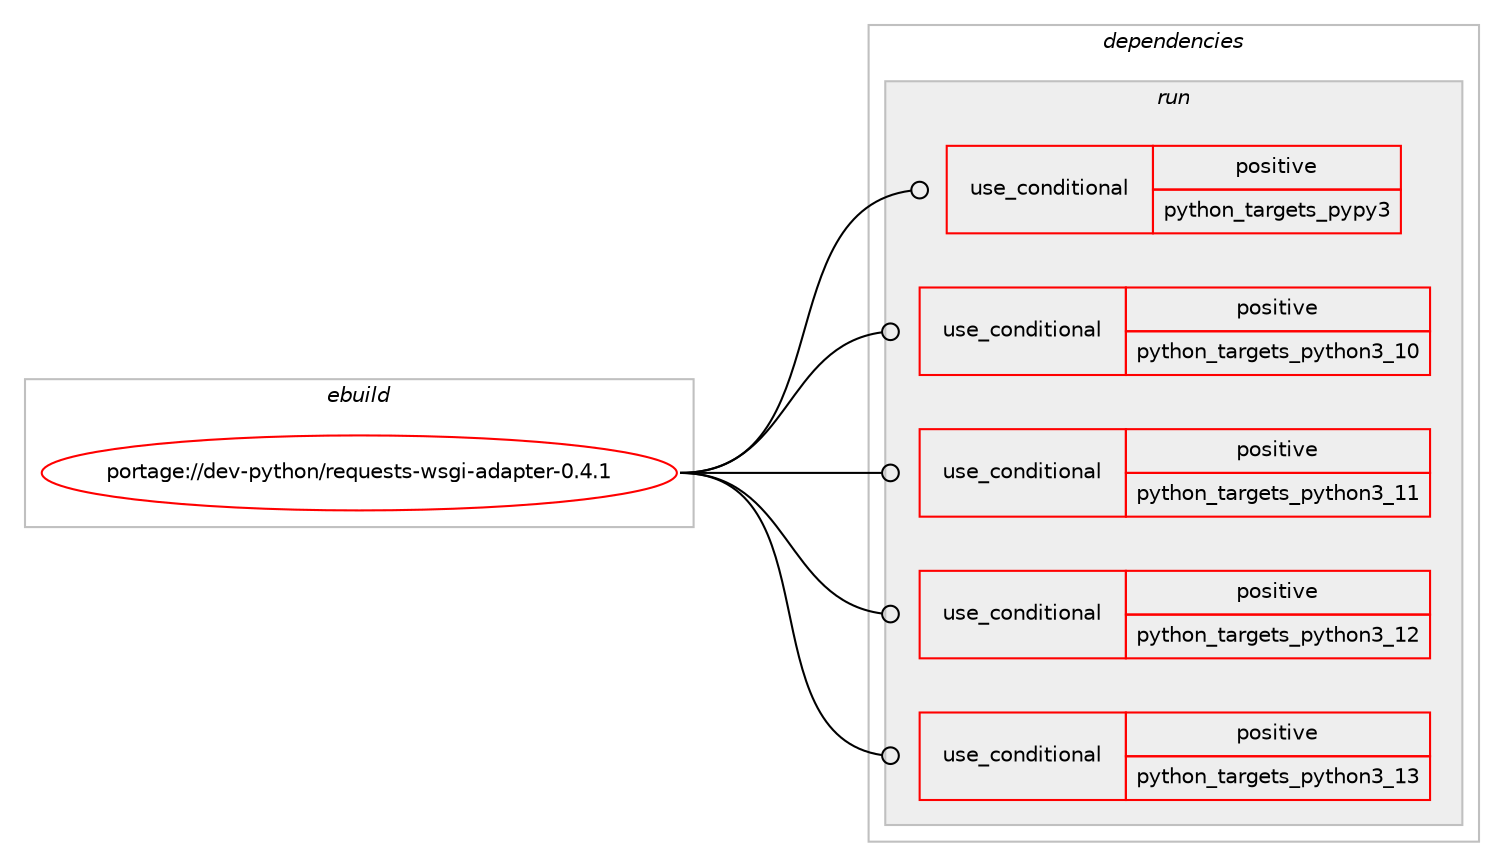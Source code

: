 digraph prolog {

# *************
# Graph options
# *************

newrank=true;
concentrate=true;
compound=true;
graph [rankdir=LR,fontname=Helvetica,fontsize=10,ranksep=1.5];#, ranksep=2.5, nodesep=0.2];
edge  [arrowhead=vee];
node  [fontname=Helvetica,fontsize=10];

# **********
# The ebuild
# **********

subgraph cluster_leftcol {
color=gray;
rank=same;
label=<<i>ebuild</i>>;
id [label="portage://dev-python/requests-wsgi-adapter-0.4.1", color=red, width=4, href="../dev-python/requests-wsgi-adapter-0.4.1.svg"];
}

# ****************
# The dependencies
# ****************

subgraph cluster_midcol {
color=gray;
label=<<i>dependencies</i>>;
subgraph cluster_compile {
fillcolor="#eeeeee";
style=filled;
label=<<i>compile</i>>;
}
subgraph cluster_compileandrun {
fillcolor="#eeeeee";
style=filled;
label=<<i>compile and run</i>>;
}
subgraph cluster_run {
fillcolor="#eeeeee";
style=filled;
label=<<i>run</i>>;
subgraph cond37764 {
dependency81328 [label=<<TABLE BORDER="0" CELLBORDER="1" CELLSPACING="0" CELLPADDING="4"><TR><TD ROWSPAN="3" CELLPADDING="10">use_conditional</TD></TR><TR><TD>positive</TD></TR><TR><TD>python_targets_pypy3</TD></TR></TABLE>>, shape=none, color=red];
# *** BEGIN UNKNOWN DEPENDENCY TYPE (TODO) ***
# dependency81328 -> package_dependency(portage://dev-python/requests-wsgi-adapter-0.4.1,run,no,dev-python,pypy3,none,[,,],any_same_slot,[])
# *** END UNKNOWN DEPENDENCY TYPE (TODO) ***

}
id:e -> dependency81328:w [weight=20,style="solid",arrowhead="odot"];
subgraph cond37765 {
dependency81329 [label=<<TABLE BORDER="0" CELLBORDER="1" CELLSPACING="0" CELLPADDING="4"><TR><TD ROWSPAN="3" CELLPADDING="10">use_conditional</TD></TR><TR><TD>positive</TD></TR><TR><TD>python_targets_python3_10</TD></TR></TABLE>>, shape=none, color=red];
# *** BEGIN UNKNOWN DEPENDENCY TYPE (TODO) ***
# dependency81329 -> package_dependency(portage://dev-python/requests-wsgi-adapter-0.4.1,run,no,dev-lang,python,none,[,,],[slot(3.10)],[])
# *** END UNKNOWN DEPENDENCY TYPE (TODO) ***

}
id:e -> dependency81329:w [weight=20,style="solid",arrowhead="odot"];
subgraph cond37766 {
dependency81330 [label=<<TABLE BORDER="0" CELLBORDER="1" CELLSPACING="0" CELLPADDING="4"><TR><TD ROWSPAN="3" CELLPADDING="10">use_conditional</TD></TR><TR><TD>positive</TD></TR><TR><TD>python_targets_python3_11</TD></TR></TABLE>>, shape=none, color=red];
# *** BEGIN UNKNOWN DEPENDENCY TYPE (TODO) ***
# dependency81330 -> package_dependency(portage://dev-python/requests-wsgi-adapter-0.4.1,run,no,dev-lang,python,none,[,,],[slot(3.11)],[])
# *** END UNKNOWN DEPENDENCY TYPE (TODO) ***

}
id:e -> dependency81330:w [weight=20,style="solid",arrowhead="odot"];
subgraph cond37767 {
dependency81331 [label=<<TABLE BORDER="0" CELLBORDER="1" CELLSPACING="0" CELLPADDING="4"><TR><TD ROWSPAN="3" CELLPADDING="10">use_conditional</TD></TR><TR><TD>positive</TD></TR><TR><TD>python_targets_python3_12</TD></TR></TABLE>>, shape=none, color=red];
# *** BEGIN UNKNOWN DEPENDENCY TYPE (TODO) ***
# dependency81331 -> package_dependency(portage://dev-python/requests-wsgi-adapter-0.4.1,run,no,dev-lang,python,none,[,,],[slot(3.12)],[])
# *** END UNKNOWN DEPENDENCY TYPE (TODO) ***

}
id:e -> dependency81331:w [weight=20,style="solid",arrowhead="odot"];
subgraph cond37768 {
dependency81332 [label=<<TABLE BORDER="0" CELLBORDER="1" CELLSPACING="0" CELLPADDING="4"><TR><TD ROWSPAN="3" CELLPADDING="10">use_conditional</TD></TR><TR><TD>positive</TD></TR><TR><TD>python_targets_python3_13</TD></TR></TABLE>>, shape=none, color=red];
# *** BEGIN UNKNOWN DEPENDENCY TYPE (TODO) ***
# dependency81332 -> package_dependency(portage://dev-python/requests-wsgi-adapter-0.4.1,run,no,dev-lang,python,none,[,,],[slot(3.13)],[])
# *** END UNKNOWN DEPENDENCY TYPE (TODO) ***

}
id:e -> dependency81332:w [weight=20,style="solid",arrowhead="odot"];
# *** BEGIN UNKNOWN DEPENDENCY TYPE (TODO) ***
# id -> package_dependency(portage://dev-python/requests-wsgi-adapter-0.4.1,run,no,dev-python,requests,none,[,,],[],[use(optenable(python_targets_pypy3),negative),use(optenable(python_targets_python3_10),negative),use(optenable(python_targets_python3_11),negative),use(optenable(python_targets_python3_12),negative),use(optenable(python_targets_python3_13),negative)])
# *** END UNKNOWN DEPENDENCY TYPE (TODO) ***

}
}

# **************
# The candidates
# **************

subgraph cluster_choices {
rank=same;
color=gray;
label=<<i>candidates</i>>;

}

}
